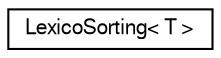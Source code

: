 digraph G
{
  edge [fontname="FreeSans",fontsize="10",labelfontname="FreeSans",labelfontsize="10"];
  node [fontname="FreeSans",fontsize="10",shape=record];
  rankdir="LR";
  Node1 [label="LexicoSorting\< T \>",height=0.2,width=0.4,color="black", fillcolor="white", style="filled",URL="$classLexicoSorting.shtml"];
}
